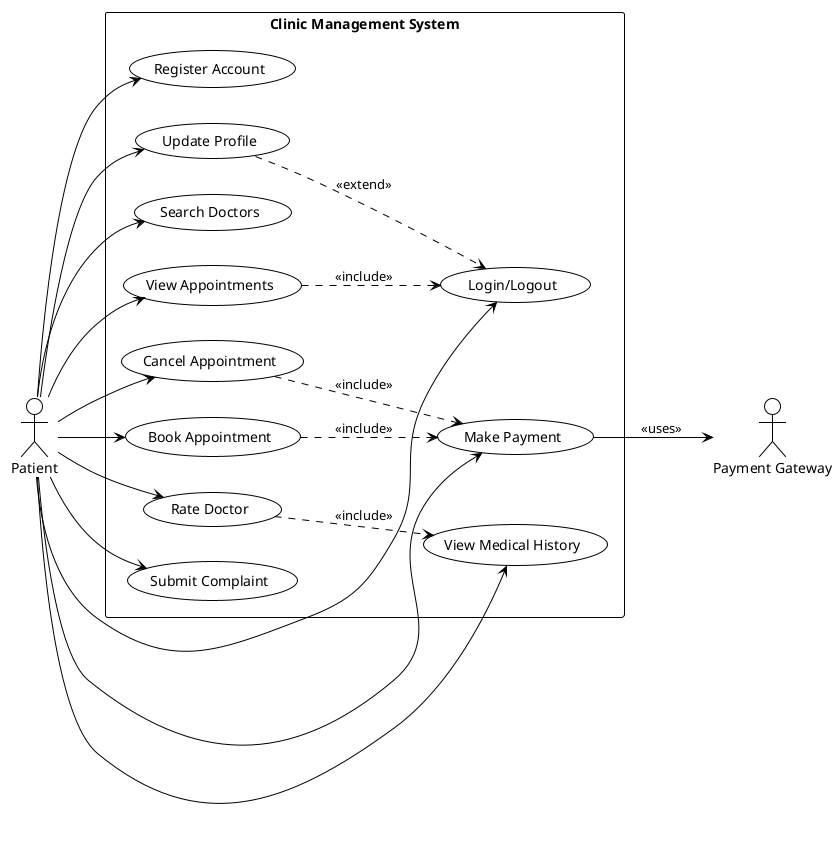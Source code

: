 @startuml
!theme plain
skinparam packageStyle rectangle
skinparam usecase {
    BackgroundColor White
    BorderColor Black
}
skinparam actor {
    BackgroundColor White
    BorderColor Black
}

left to right direction

actor Patient

rectangle "Clinic Management System" {
    usecase "Register Account"
    usecase "Login/Logout" 
    usecase "Update Profile"
    usecase "Search Doctors"
    usecase "Book Appointment"
    usecase "View Appointments"
    usecase "Cancel Appointment"
    usecase "Make Payment"
    usecase "Rate Doctor"
    usecase "View Medical History"
    usecase "Submit Complaint"
}

actor "Payment Gateway" as PG

Patient --> "Register Account"
Patient --> "Login/Logout"
Patient --> "Update Profile"
Patient --> "Search Doctors"
Patient --> "Book Appointment"
Patient --> "View Appointments"
Patient --> "Cancel Appointment"
Patient --> "Make Payment"
Patient --> "Rate Doctor"
Patient --> "View Medical History"
Patient --> "Submit Complaint"

"Update Profile" ..> "Login/Logout" : <<extend>>
"Book Appointment" ..> "Make Payment" : <<include>>
"Cancel Appointment" ..> "Make Payment" : <<include>>
"View Appointments" ..> "Login/Logout" : <<include>>
"Rate Doctor" ..> "View Medical History" : <<include>>

"Make Payment" --> PG : <<uses>>

@enduml 